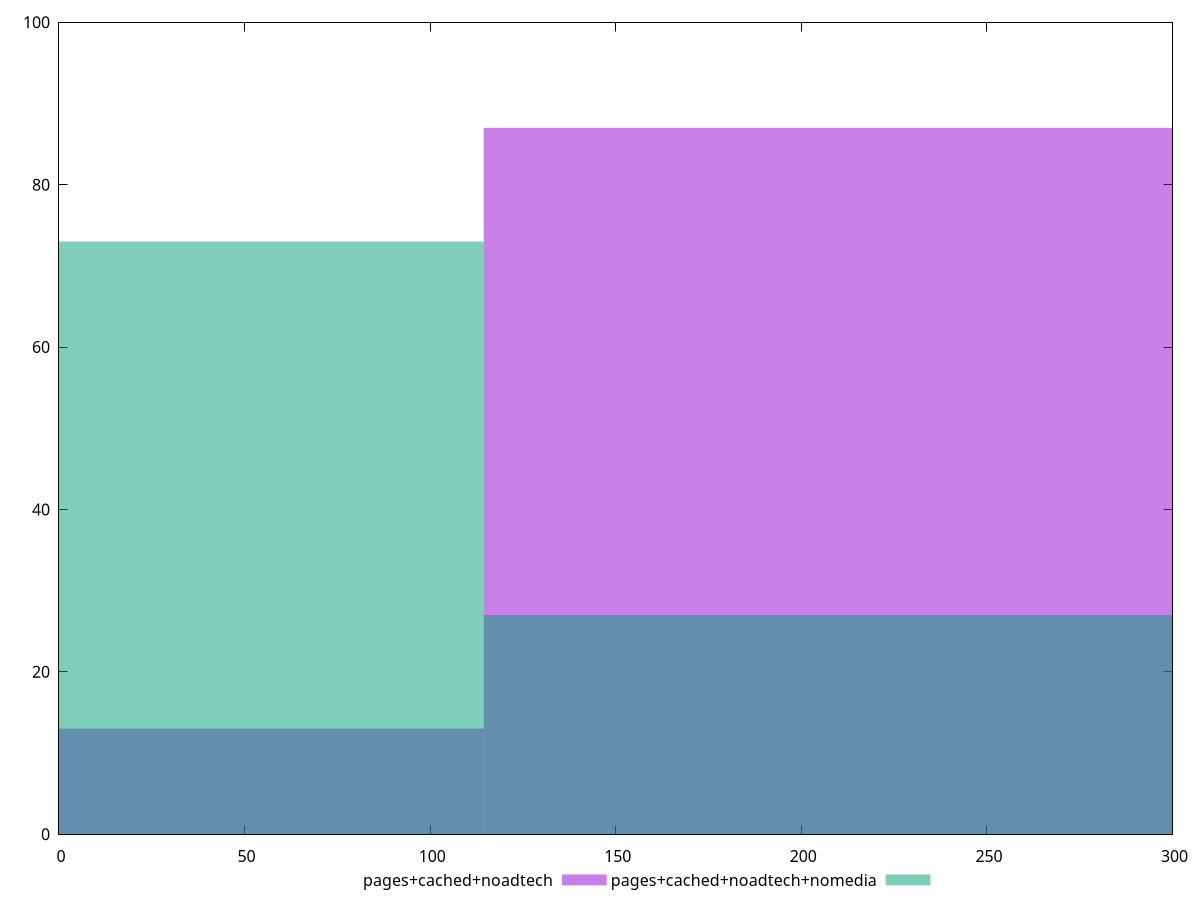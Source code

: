 reset

$pagesCachedNoadtech <<EOF
228.8787464749468 87
0 13
EOF

$pagesCachedNoadtechNomedia <<EOF
228.8787464749468 27
0 73
EOF

set key outside below
set boxwidth 228.8787464749468
set xrange [0:300]
set yrange [0:100]
set trange [0:100]
set style fill transparent solid 0.5 noborder
set terminal svg size 640, 500 enhanced background rgb 'white'
set output "report_00017_2021-02-10T15-08-03.406Z/unused-css-rules/comparison/histogram/2_vs_3.svg"

plot $pagesCachedNoadtech title "pages+cached+noadtech" with boxes, \
     $pagesCachedNoadtechNomedia title "pages+cached+noadtech+nomedia" with boxes

reset
